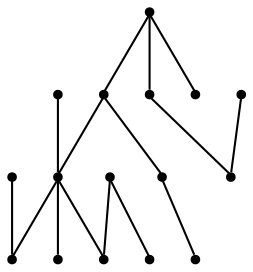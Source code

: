 graph {
  node [shape=point,comment="{\"directed\":false,\"doi\":\"10.1007/978-3-642-36763-2_37\",\"figure\":\"4 (3)\"}"]

  v0 [pos="972.6679214725783,2366.741709692877"]
  v1 [pos="953.8960592075573,2369.3503722320816"]
  v2 [pos="946.7367508986955,2411.7073093095123"]
  v3 [pos="938.3598670901076,2392.3208973152555"]
  v4 [pos="954.1837676472167,2428.297599297775"]
  v5 [pos="930.4833236551334,2369.713082136616"]
  v6 [pos="941.2619557805507,2352.564483424333"]
  v7 [pos="922.4525552626772,2352.7644062749387"]
  v8 [pos="902.5215244744022,2369.4627970412007"]
  v9 [pos="892.9938069071767,2388.3659349691075"]
  v10 [pos="884.5961179991265,2404.714587924195"]
  v11 [pos="881.1811549760663,2354.9187911917743"]
  v12 [pos="867.5879810007569,2336.524362807394"]
  v13 [pos="864.5149341994414,2362.4410792119024"]
  v14 [pos="853.2234913655645,2322.063530968334"]
  v15 [pos="839.7804704016652,2310.2240794070667"]

  v0 -- v1 [id="-1",pos="972.6679214725783,2366.741709692877 953.8960592075573,2369.3503722320816 953.8960592075573,2369.3503722320816 953.8960592075573,2369.3503722320816"]
  v15 -- v14 [id="-2",pos="839.7804704016652,2310.2240794070667 853.2234913655645,2322.063530968334 853.2234913655645,2322.063530968334 853.2234913655645,2322.063530968334"]
  v12 -- v14 [id="-3",pos="867.5879810007569,2336.524362807394 853.2234913655645,2322.063530968334 853.2234913655645,2322.063530968334 853.2234913655645,2322.063530968334"]
  v11 -- v8 [id="-4",pos="881.1811549760663,2354.9187911917743 902.5215244744022,2369.4627970412007 902.5215244744022,2369.4627970412007 902.5215244744022,2369.4627970412007"]
  v11 -- v13 [id="-5",pos="881.1811549760663,2354.9187911917743 864.5149341994414,2362.4410792119024 864.5149341994414,2362.4410792119024 864.5149341994414,2362.4410792119024"]
  v11 -- v12 [id="-6",pos="881.1811549760663,2354.9187911917743 867.5879810007569,2336.524362807394 867.5879810007569,2336.524362807394 867.5879810007569,2336.524362807394"]
  v9 -- v10 [id="-7",pos="892.9938069071767,2388.3659349691075 884.5961179991265,2404.714587924195 884.5961179991265,2404.714587924195 884.5961179991265,2404.714587924195"]
  v8 -- v9 [id="-8",pos="902.5215244744022,2369.4627970412007 892.9938069071767,2388.3659349691075 892.9938069071767,2388.3659349691075 892.9938069071767,2388.3659349691075"]
  v8 -- v5 [id="-9",pos="902.5215244744022,2369.4627970412007 930.4833236551334,2369.713082136616 930.4833236551334,2369.713082136616 930.4833236551334,2369.713082136616"]
  v7 -- v5 [id="-10",pos="922.4525552626772,2352.7644062749387 930.4833236551334,2369.713082136616 930.4833236551334,2369.713082136616 930.4833236551334,2369.713082136616"]
  v5 -- v6 [id="-11",pos="930.4833236551334,2369.713082136616 941.2619557805507,2352.564483424333 941.2619557805507,2352.564483424333 941.2619557805507,2352.564483424333"]
  v5 -- v3 [id="-12",pos="930.4833236551334,2369.713082136616 938.3598670901076,2392.3208973152555 938.3598670901076,2392.3208973152555 938.3598670901076,2392.3208973152555"]
  v5 -- v1 [id="-13",pos="930.4833236551334,2369.713082136616 953.8960592075573,2369.3503722320816 953.8960592075573,2369.3503722320816 953.8960592075573,2369.3503722320816"]
  v2 -- v4 [id="-14",pos="946.7367508986955,2411.7073093095123 954.1837676472167,2428.297599297775 954.1837676472167,2428.297599297775 954.1837676472167,2428.297599297775"]
  v2 -- v3 [id="-15",pos="946.7367508986955,2411.7073093095123 938.3598670901076,2392.3208973152555 938.3598670901076,2392.3208973152555 938.3598670901076,2392.3208973152555"]
}